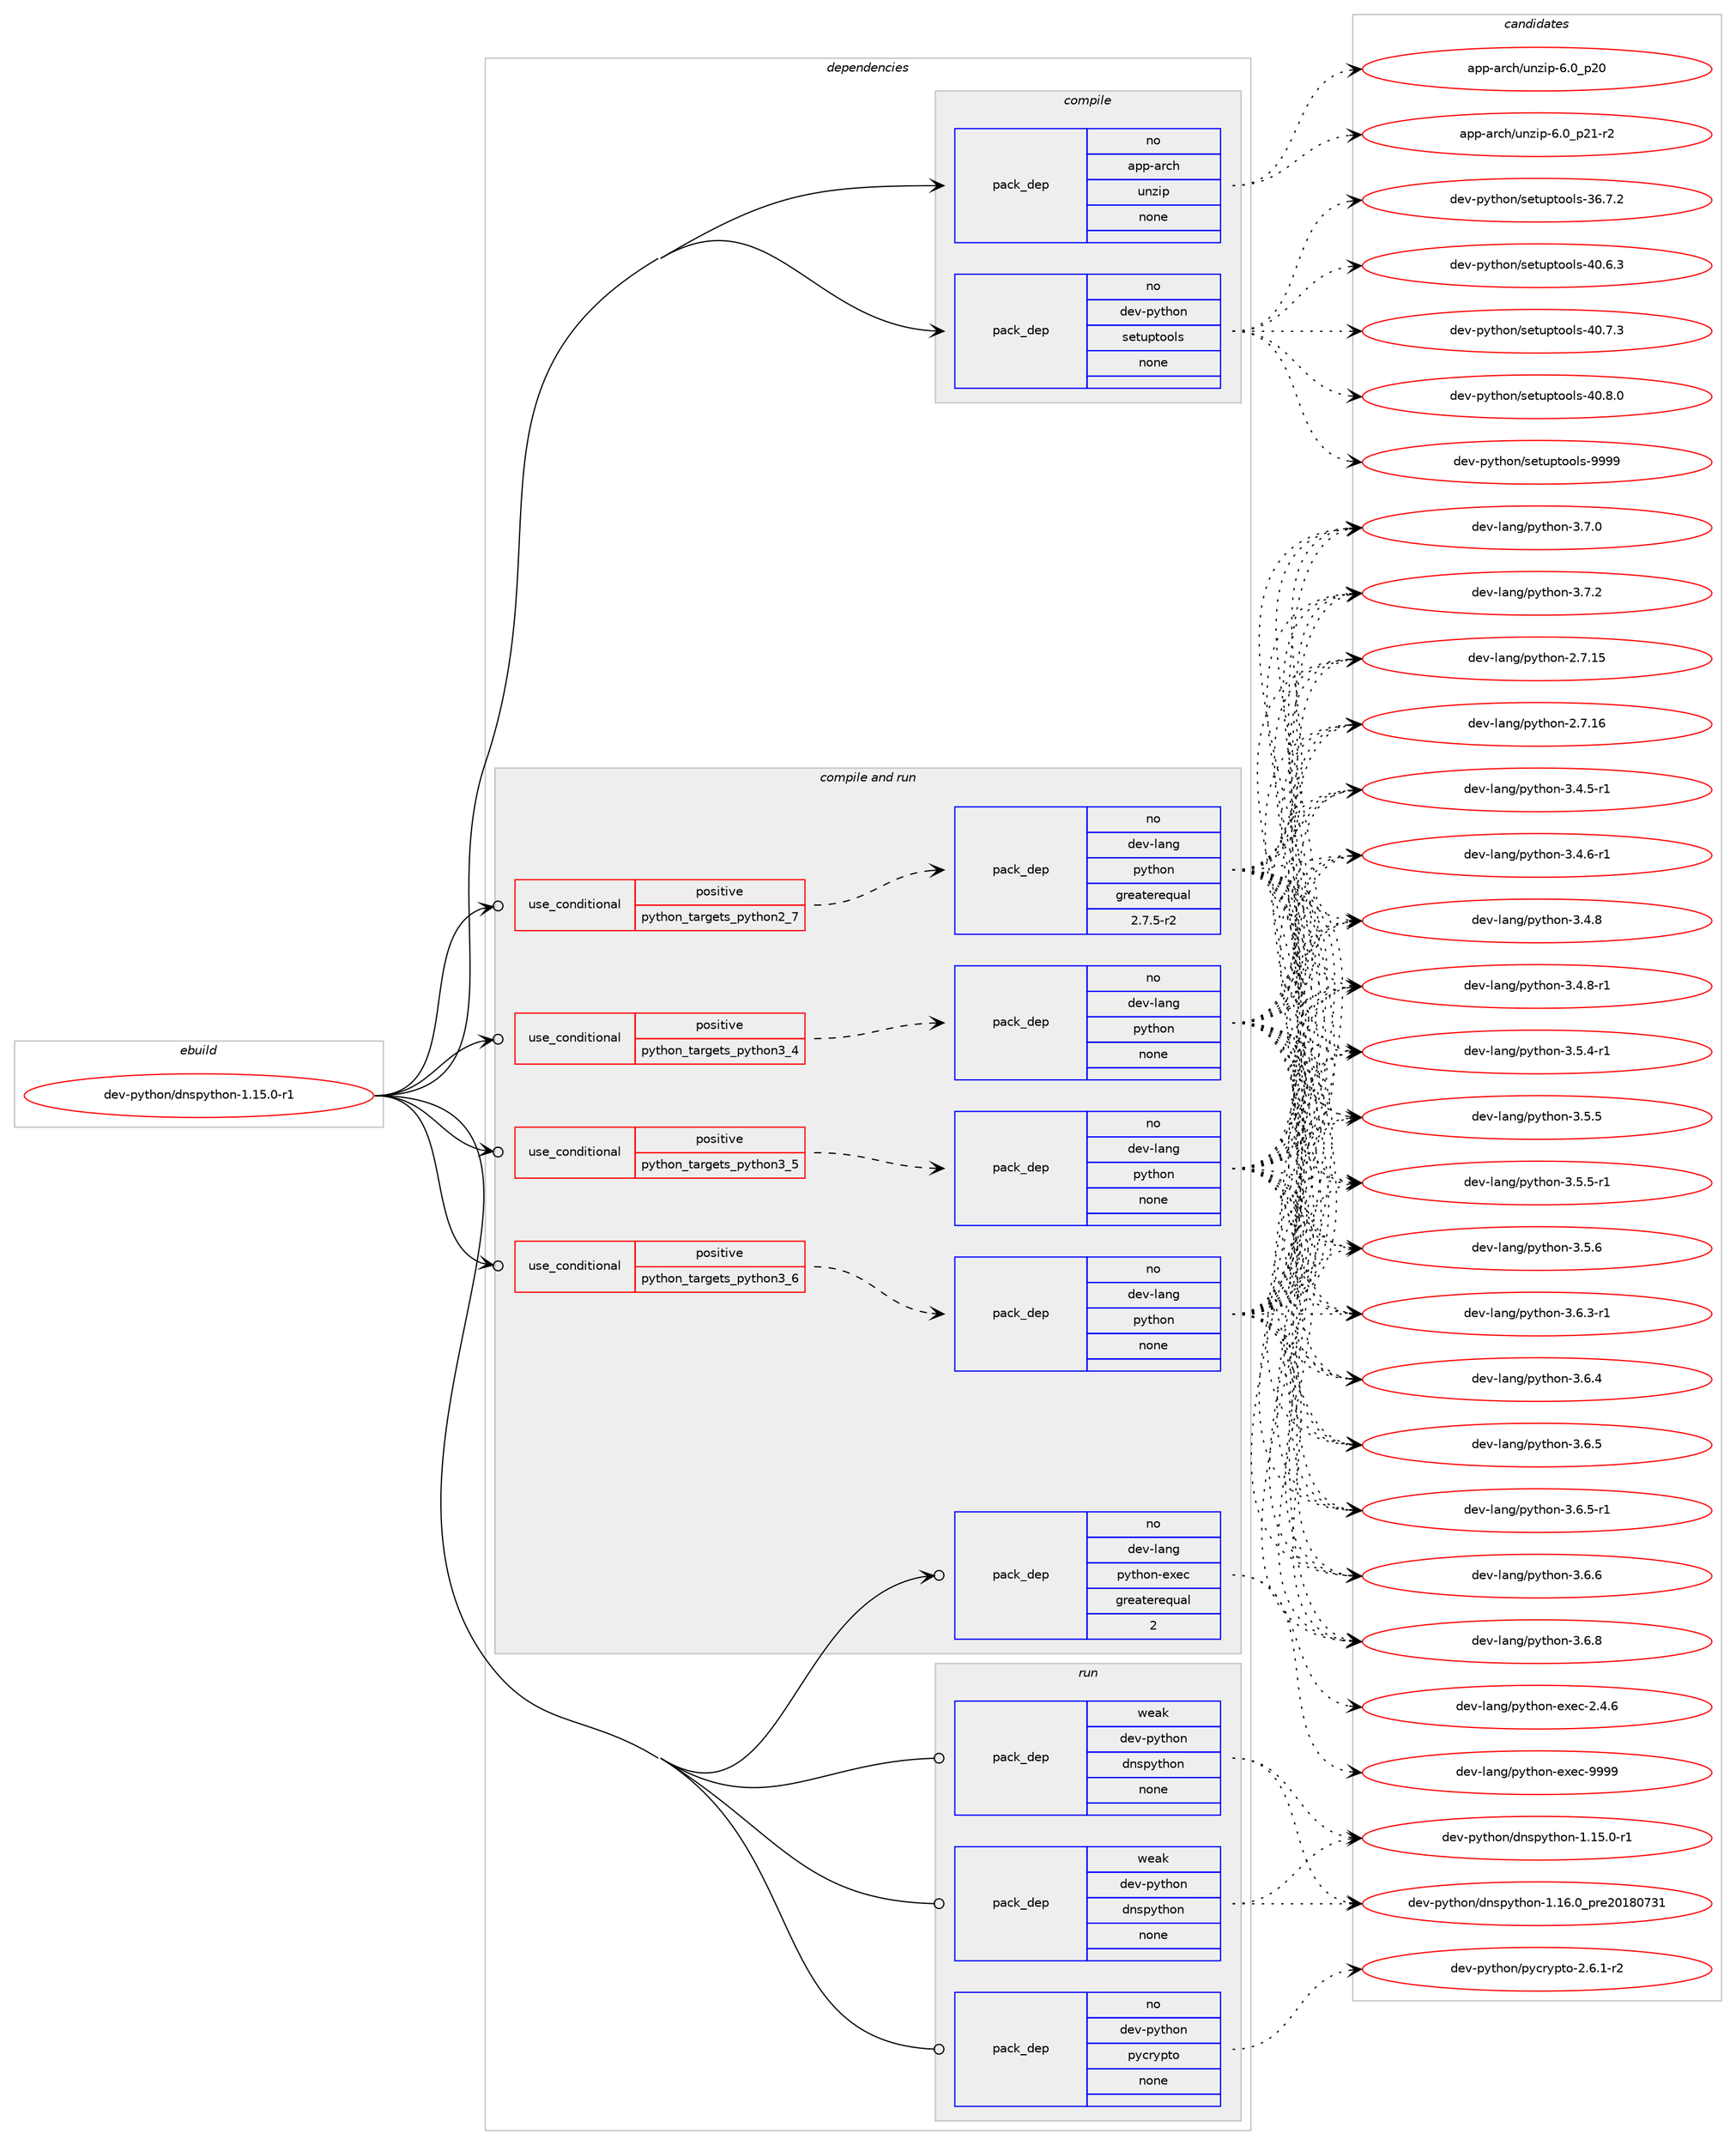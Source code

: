 digraph prolog {

# *************
# Graph options
# *************

newrank=true;
concentrate=true;
compound=true;
graph [rankdir=LR,fontname=Helvetica,fontsize=10,ranksep=1.5];#, ranksep=2.5, nodesep=0.2];
edge  [arrowhead=vee];
node  [fontname=Helvetica,fontsize=10];

# **********
# The ebuild
# **********

subgraph cluster_leftcol {
color=gray;
rank=same;
label=<<i>ebuild</i>>;
id [label="dev-python/dnspython-1.15.0-r1", color=red, width=4, href="../dev-python/dnspython-1.15.0-r1.svg"];
}

# ****************
# The dependencies
# ****************

subgraph cluster_midcol {
color=gray;
label=<<i>dependencies</i>>;
subgraph cluster_compile {
fillcolor="#eeeeee";
style=filled;
label=<<i>compile</i>>;
subgraph pack1009855 {
dependency1406587 [label=<<TABLE BORDER="0" CELLBORDER="1" CELLSPACING="0" CELLPADDING="4" WIDTH="220"><TR><TD ROWSPAN="6" CELLPADDING="30">pack_dep</TD></TR><TR><TD WIDTH="110">no</TD></TR><TR><TD>app-arch</TD></TR><TR><TD>unzip</TD></TR><TR><TD>none</TD></TR><TR><TD></TD></TR></TABLE>>, shape=none, color=blue];
}
id:e -> dependency1406587:w [weight=20,style="solid",arrowhead="vee"];
subgraph pack1009856 {
dependency1406588 [label=<<TABLE BORDER="0" CELLBORDER="1" CELLSPACING="0" CELLPADDING="4" WIDTH="220"><TR><TD ROWSPAN="6" CELLPADDING="30">pack_dep</TD></TR><TR><TD WIDTH="110">no</TD></TR><TR><TD>dev-python</TD></TR><TR><TD>setuptools</TD></TR><TR><TD>none</TD></TR><TR><TD></TD></TR></TABLE>>, shape=none, color=blue];
}
id:e -> dependency1406588:w [weight=20,style="solid",arrowhead="vee"];
}
subgraph cluster_compileandrun {
fillcolor="#eeeeee";
style=filled;
label=<<i>compile and run</i>>;
subgraph cond373476 {
dependency1406589 [label=<<TABLE BORDER="0" CELLBORDER="1" CELLSPACING="0" CELLPADDING="4"><TR><TD ROWSPAN="3" CELLPADDING="10">use_conditional</TD></TR><TR><TD>positive</TD></TR><TR><TD>python_targets_python2_7</TD></TR></TABLE>>, shape=none, color=red];
subgraph pack1009857 {
dependency1406590 [label=<<TABLE BORDER="0" CELLBORDER="1" CELLSPACING="0" CELLPADDING="4" WIDTH="220"><TR><TD ROWSPAN="6" CELLPADDING="30">pack_dep</TD></TR><TR><TD WIDTH="110">no</TD></TR><TR><TD>dev-lang</TD></TR><TR><TD>python</TD></TR><TR><TD>greaterequal</TD></TR><TR><TD>2.7.5-r2</TD></TR></TABLE>>, shape=none, color=blue];
}
dependency1406589:e -> dependency1406590:w [weight=20,style="dashed",arrowhead="vee"];
}
id:e -> dependency1406589:w [weight=20,style="solid",arrowhead="odotvee"];
subgraph cond373477 {
dependency1406591 [label=<<TABLE BORDER="0" CELLBORDER="1" CELLSPACING="0" CELLPADDING="4"><TR><TD ROWSPAN="3" CELLPADDING="10">use_conditional</TD></TR><TR><TD>positive</TD></TR><TR><TD>python_targets_python3_4</TD></TR></TABLE>>, shape=none, color=red];
subgraph pack1009858 {
dependency1406592 [label=<<TABLE BORDER="0" CELLBORDER="1" CELLSPACING="0" CELLPADDING="4" WIDTH="220"><TR><TD ROWSPAN="6" CELLPADDING="30">pack_dep</TD></TR><TR><TD WIDTH="110">no</TD></TR><TR><TD>dev-lang</TD></TR><TR><TD>python</TD></TR><TR><TD>none</TD></TR><TR><TD></TD></TR></TABLE>>, shape=none, color=blue];
}
dependency1406591:e -> dependency1406592:w [weight=20,style="dashed",arrowhead="vee"];
}
id:e -> dependency1406591:w [weight=20,style="solid",arrowhead="odotvee"];
subgraph cond373478 {
dependency1406593 [label=<<TABLE BORDER="0" CELLBORDER="1" CELLSPACING="0" CELLPADDING="4"><TR><TD ROWSPAN="3" CELLPADDING="10">use_conditional</TD></TR><TR><TD>positive</TD></TR><TR><TD>python_targets_python3_5</TD></TR></TABLE>>, shape=none, color=red];
subgraph pack1009859 {
dependency1406594 [label=<<TABLE BORDER="0" CELLBORDER="1" CELLSPACING="0" CELLPADDING="4" WIDTH="220"><TR><TD ROWSPAN="6" CELLPADDING="30">pack_dep</TD></TR><TR><TD WIDTH="110">no</TD></TR><TR><TD>dev-lang</TD></TR><TR><TD>python</TD></TR><TR><TD>none</TD></TR><TR><TD></TD></TR></TABLE>>, shape=none, color=blue];
}
dependency1406593:e -> dependency1406594:w [weight=20,style="dashed",arrowhead="vee"];
}
id:e -> dependency1406593:w [weight=20,style="solid",arrowhead="odotvee"];
subgraph cond373479 {
dependency1406595 [label=<<TABLE BORDER="0" CELLBORDER="1" CELLSPACING="0" CELLPADDING="4"><TR><TD ROWSPAN="3" CELLPADDING="10">use_conditional</TD></TR><TR><TD>positive</TD></TR><TR><TD>python_targets_python3_6</TD></TR></TABLE>>, shape=none, color=red];
subgraph pack1009860 {
dependency1406596 [label=<<TABLE BORDER="0" CELLBORDER="1" CELLSPACING="0" CELLPADDING="4" WIDTH="220"><TR><TD ROWSPAN="6" CELLPADDING="30">pack_dep</TD></TR><TR><TD WIDTH="110">no</TD></TR><TR><TD>dev-lang</TD></TR><TR><TD>python</TD></TR><TR><TD>none</TD></TR><TR><TD></TD></TR></TABLE>>, shape=none, color=blue];
}
dependency1406595:e -> dependency1406596:w [weight=20,style="dashed",arrowhead="vee"];
}
id:e -> dependency1406595:w [weight=20,style="solid",arrowhead="odotvee"];
subgraph pack1009861 {
dependency1406597 [label=<<TABLE BORDER="0" CELLBORDER="1" CELLSPACING="0" CELLPADDING="4" WIDTH="220"><TR><TD ROWSPAN="6" CELLPADDING="30">pack_dep</TD></TR><TR><TD WIDTH="110">no</TD></TR><TR><TD>dev-lang</TD></TR><TR><TD>python-exec</TD></TR><TR><TD>greaterequal</TD></TR><TR><TD>2</TD></TR></TABLE>>, shape=none, color=blue];
}
id:e -> dependency1406597:w [weight=20,style="solid",arrowhead="odotvee"];
}
subgraph cluster_run {
fillcolor="#eeeeee";
style=filled;
label=<<i>run</i>>;
subgraph pack1009862 {
dependency1406598 [label=<<TABLE BORDER="0" CELLBORDER="1" CELLSPACING="0" CELLPADDING="4" WIDTH="220"><TR><TD ROWSPAN="6" CELLPADDING="30">pack_dep</TD></TR><TR><TD WIDTH="110">no</TD></TR><TR><TD>dev-python</TD></TR><TR><TD>pycrypto</TD></TR><TR><TD>none</TD></TR><TR><TD></TD></TR></TABLE>>, shape=none, color=blue];
}
id:e -> dependency1406598:w [weight=20,style="solid",arrowhead="odot"];
subgraph pack1009863 {
dependency1406599 [label=<<TABLE BORDER="0" CELLBORDER="1" CELLSPACING="0" CELLPADDING="4" WIDTH="220"><TR><TD ROWSPAN="6" CELLPADDING="30">pack_dep</TD></TR><TR><TD WIDTH="110">weak</TD></TR><TR><TD>dev-python</TD></TR><TR><TD>dnspython</TD></TR><TR><TD>none</TD></TR><TR><TD></TD></TR></TABLE>>, shape=none, color=blue];
}
id:e -> dependency1406599:w [weight=20,style="solid",arrowhead="odot"];
subgraph pack1009864 {
dependency1406600 [label=<<TABLE BORDER="0" CELLBORDER="1" CELLSPACING="0" CELLPADDING="4" WIDTH="220"><TR><TD ROWSPAN="6" CELLPADDING="30">pack_dep</TD></TR><TR><TD WIDTH="110">weak</TD></TR><TR><TD>dev-python</TD></TR><TR><TD>dnspython</TD></TR><TR><TD>none</TD></TR><TR><TD></TD></TR></TABLE>>, shape=none, color=blue];
}
id:e -> dependency1406600:w [weight=20,style="solid",arrowhead="odot"];
}
}

# **************
# The candidates
# **************

subgraph cluster_choices {
rank=same;
color=gray;
label=<<i>candidates</i>>;

subgraph choice1009855 {
color=black;
nodesep=1;
choice971121124597114991044711711012210511245544648951125048 [label="app-arch/unzip-6.0_p20", color=red, width=4,href="../app-arch/unzip-6.0_p20.svg"];
choice9711211245971149910447117110122105112455446489511250494511450 [label="app-arch/unzip-6.0_p21-r2", color=red, width=4,href="../app-arch/unzip-6.0_p21-r2.svg"];
dependency1406587:e -> choice971121124597114991044711711012210511245544648951125048:w [style=dotted,weight="100"];
dependency1406587:e -> choice9711211245971149910447117110122105112455446489511250494511450:w [style=dotted,weight="100"];
}
subgraph choice1009856 {
color=black;
nodesep=1;
choice100101118451121211161041111104711510111611711211611111110811545515446554650 [label="dev-python/setuptools-36.7.2", color=red, width=4,href="../dev-python/setuptools-36.7.2.svg"];
choice100101118451121211161041111104711510111611711211611111110811545524846544651 [label="dev-python/setuptools-40.6.3", color=red, width=4,href="../dev-python/setuptools-40.6.3.svg"];
choice100101118451121211161041111104711510111611711211611111110811545524846554651 [label="dev-python/setuptools-40.7.3", color=red, width=4,href="../dev-python/setuptools-40.7.3.svg"];
choice100101118451121211161041111104711510111611711211611111110811545524846564648 [label="dev-python/setuptools-40.8.0", color=red, width=4,href="../dev-python/setuptools-40.8.0.svg"];
choice10010111845112121116104111110471151011161171121161111111081154557575757 [label="dev-python/setuptools-9999", color=red, width=4,href="../dev-python/setuptools-9999.svg"];
dependency1406588:e -> choice100101118451121211161041111104711510111611711211611111110811545515446554650:w [style=dotted,weight="100"];
dependency1406588:e -> choice100101118451121211161041111104711510111611711211611111110811545524846544651:w [style=dotted,weight="100"];
dependency1406588:e -> choice100101118451121211161041111104711510111611711211611111110811545524846554651:w [style=dotted,weight="100"];
dependency1406588:e -> choice100101118451121211161041111104711510111611711211611111110811545524846564648:w [style=dotted,weight="100"];
dependency1406588:e -> choice10010111845112121116104111110471151011161171121161111111081154557575757:w [style=dotted,weight="100"];
}
subgraph choice1009857 {
color=black;
nodesep=1;
choice10010111845108971101034711212111610411111045504655464953 [label="dev-lang/python-2.7.15", color=red, width=4,href="../dev-lang/python-2.7.15.svg"];
choice10010111845108971101034711212111610411111045504655464954 [label="dev-lang/python-2.7.16", color=red, width=4,href="../dev-lang/python-2.7.16.svg"];
choice1001011184510897110103471121211161041111104551465246534511449 [label="dev-lang/python-3.4.5-r1", color=red, width=4,href="../dev-lang/python-3.4.5-r1.svg"];
choice1001011184510897110103471121211161041111104551465246544511449 [label="dev-lang/python-3.4.6-r1", color=red, width=4,href="../dev-lang/python-3.4.6-r1.svg"];
choice100101118451089711010347112121116104111110455146524656 [label="dev-lang/python-3.4.8", color=red, width=4,href="../dev-lang/python-3.4.8.svg"];
choice1001011184510897110103471121211161041111104551465246564511449 [label="dev-lang/python-3.4.8-r1", color=red, width=4,href="../dev-lang/python-3.4.8-r1.svg"];
choice1001011184510897110103471121211161041111104551465346524511449 [label="dev-lang/python-3.5.4-r1", color=red, width=4,href="../dev-lang/python-3.5.4-r1.svg"];
choice100101118451089711010347112121116104111110455146534653 [label="dev-lang/python-3.5.5", color=red, width=4,href="../dev-lang/python-3.5.5.svg"];
choice1001011184510897110103471121211161041111104551465346534511449 [label="dev-lang/python-3.5.5-r1", color=red, width=4,href="../dev-lang/python-3.5.5-r1.svg"];
choice100101118451089711010347112121116104111110455146534654 [label="dev-lang/python-3.5.6", color=red, width=4,href="../dev-lang/python-3.5.6.svg"];
choice1001011184510897110103471121211161041111104551465446514511449 [label="dev-lang/python-3.6.3-r1", color=red, width=4,href="../dev-lang/python-3.6.3-r1.svg"];
choice100101118451089711010347112121116104111110455146544652 [label="dev-lang/python-3.6.4", color=red, width=4,href="../dev-lang/python-3.6.4.svg"];
choice100101118451089711010347112121116104111110455146544653 [label="dev-lang/python-3.6.5", color=red, width=4,href="../dev-lang/python-3.6.5.svg"];
choice1001011184510897110103471121211161041111104551465446534511449 [label="dev-lang/python-3.6.5-r1", color=red, width=4,href="../dev-lang/python-3.6.5-r1.svg"];
choice100101118451089711010347112121116104111110455146544654 [label="dev-lang/python-3.6.6", color=red, width=4,href="../dev-lang/python-3.6.6.svg"];
choice100101118451089711010347112121116104111110455146544656 [label="dev-lang/python-3.6.8", color=red, width=4,href="../dev-lang/python-3.6.8.svg"];
choice100101118451089711010347112121116104111110455146554648 [label="dev-lang/python-3.7.0", color=red, width=4,href="../dev-lang/python-3.7.0.svg"];
choice100101118451089711010347112121116104111110455146554650 [label="dev-lang/python-3.7.2", color=red, width=4,href="../dev-lang/python-3.7.2.svg"];
dependency1406590:e -> choice10010111845108971101034711212111610411111045504655464953:w [style=dotted,weight="100"];
dependency1406590:e -> choice10010111845108971101034711212111610411111045504655464954:w [style=dotted,weight="100"];
dependency1406590:e -> choice1001011184510897110103471121211161041111104551465246534511449:w [style=dotted,weight="100"];
dependency1406590:e -> choice1001011184510897110103471121211161041111104551465246544511449:w [style=dotted,weight="100"];
dependency1406590:e -> choice100101118451089711010347112121116104111110455146524656:w [style=dotted,weight="100"];
dependency1406590:e -> choice1001011184510897110103471121211161041111104551465246564511449:w [style=dotted,weight="100"];
dependency1406590:e -> choice1001011184510897110103471121211161041111104551465346524511449:w [style=dotted,weight="100"];
dependency1406590:e -> choice100101118451089711010347112121116104111110455146534653:w [style=dotted,weight="100"];
dependency1406590:e -> choice1001011184510897110103471121211161041111104551465346534511449:w [style=dotted,weight="100"];
dependency1406590:e -> choice100101118451089711010347112121116104111110455146534654:w [style=dotted,weight="100"];
dependency1406590:e -> choice1001011184510897110103471121211161041111104551465446514511449:w [style=dotted,weight="100"];
dependency1406590:e -> choice100101118451089711010347112121116104111110455146544652:w [style=dotted,weight="100"];
dependency1406590:e -> choice100101118451089711010347112121116104111110455146544653:w [style=dotted,weight="100"];
dependency1406590:e -> choice1001011184510897110103471121211161041111104551465446534511449:w [style=dotted,weight="100"];
dependency1406590:e -> choice100101118451089711010347112121116104111110455146544654:w [style=dotted,weight="100"];
dependency1406590:e -> choice100101118451089711010347112121116104111110455146544656:w [style=dotted,weight="100"];
dependency1406590:e -> choice100101118451089711010347112121116104111110455146554648:w [style=dotted,weight="100"];
dependency1406590:e -> choice100101118451089711010347112121116104111110455146554650:w [style=dotted,weight="100"];
}
subgraph choice1009858 {
color=black;
nodesep=1;
choice10010111845108971101034711212111610411111045504655464953 [label="dev-lang/python-2.7.15", color=red, width=4,href="../dev-lang/python-2.7.15.svg"];
choice10010111845108971101034711212111610411111045504655464954 [label="dev-lang/python-2.7.16", color=red, width=4,href="../dev-lang/python-2.7.16.svg"];
choice1001011184510897110103471121211161041111104551465246534511449 [label="dev-lang/python-3.4.5-r1", color=red, width=4,href="../dev-lang/python-3.4.5-r1.svg"];
choice1001011184510897110103471121211161041111104551465246544511449 [label="dev-lang/python-3.4.6-r1", color=red, width=4,href="../dev-lang/python-3.4.6-r1.svg"];
choice100101118451089711010347112121116104111110455146524656 [label="dev-lang/python-3.4.8", color=red, width=4,href="../dev-lang/python-3.4.8.svg"];
choice1001011184510897110103471121211161041111104551465246564511449 [label="dev-lang/python-3.4.8-r1", color=red, width=4,href="../dev-lang/python-3.4.8-r1.svg"];
choice1001011184510897110103471121211161041111104551465346524511449 [label="dev-lang/python-3.5.4-r1", color=red, width=4,href="../dev-lang/python-3.5.4-r1.svg"];
choice100101118451089711010347112121116104111110455146534653 [label="dev-lang/python-3.5.5", color=red, width=4,href="../dev-lang/python-3.5.5.svg"];
choice1001011184510897110103471121211161041111104551465346534511449 [label="dev-lang/python-3.5.5-r1", color=red, width=4,href="../dev-lang/python-3.5.5-r1.svg"];
choice100101118451089711010347112121116104111110455146534654 [label="dev-lang/python-3.5.6", color=red, width=4,href="../dev-lang/python-3.5.6.svg"];
choice1001011184510897110103471121211161041111104551465446514511449 [label="dev-lang/python-3.6.3-r1", color=red, width=4,href="../dev-lang/python-3.6.3-r1.svg"];
choice100101118451089711010347112121116104111110455146544652 [label="dev-lang/python-3.6.4", color=red, width=4,href="../dev-lang/python-3.6.4.svg"];
choice100101118451089711010347112121116104111110455146544653 [label="dev-lang/python-3.6.5", color=red, width=4,href="../dev-lang/python-3.6.5.svg"];
choice1001011184510897110103471121211161041111104551465446534511449 [label="dev-lang/python-3.6.5-r1", color=red, width=4,href="../dev-lang/python-3.6.5-r1.svg"];
choice100101118451089711010347112121116104111110455146544654 [label="dev-lang/python-3.6.6", color=red, width=4,href="../dev-lang/python-3.6.6.svg"];
choice100101118451089711010347112121116104111110455146544656 [label="dev-lang/python-3.6.8", color=red, width=4,href="../dev-lang/python-3.6.8.svg"];
choice100101118451089711010347112121116104111110455146554648 [label="dev-lang/python-3.7.0", color=red, width=4,href="../dev-lang/python-3.7.0.svg"];
choice100101118451089711010347112121116104111110455146554650 [label="dev-lang/python-3.7.2", color=red, width=4,href="../dev-lang/python-3.7.2.svg"];
dependency1406592:e -> choice10010111845108971101034711212111610411111045504655464953:w [style=dotted,weight="100"];
dependency1406592:e -> choice10010111845108971101034711212111610411111045504655464954:w [style=dotted,weight="100"];
dependency1406592:e -> choice1001011184510897110103471121211161041111104551465246534511449:w [style=dotted,weight="100"];
dependency1406592:e -> choice1001011184510897110103471121211161041111104551465246544511449:w [style=dotted,weight="100"];
dependency1406592:e -> choice100101118451089711010347112121116104111110455146524656:w [style=dotted,weight="100"];
dependency1406592:e -> choice1001011184510897110103471121211161041111104551465246564511449:w [style=dotted,weight="100"];
dependency1406592:e -> choice1001011184510897110103471121211161041111104551465346524511449:w [style=dotted,weight="100"];
dependency1406592:e -> choice100101118451089711010347112121116104111110455146534653:w [style=dotted,weight="100"];
dependency1406592:e -> choice1001011184510897110103471121211161041111104551465346534511449:w [style=dotted,weight="100"];
dependency1406592:e -> choice100101118451089711010347112121116104111110455146534654:w [style=dotted,weight="100"];
dependency1406592:e -> choice1001011184510897110103471121211161041111104551465446514511449:w [style=dotted,weight="100"];
dependency1406592:e -> choice100101118451089711010347112121116104111110455146544652:w [style=dotted,weight="100"];
dependency1406592:e -> choice100101118451089711010347112121116104111110455146544653:w [style=dotted,weight="100"];
dependency1406592:e -> choice1001011184510897110103471121211161041111104551465446534511449:w [style=dotted,weight="100"];
dependency1406592:e -> choice100101118451089711010347112121116104111110455146544654:w [style=dotted,weight="100"];
dependency1406592:e -> choice100101118451089711010347112121116104111110455146544656:w [style=dotted,weight="100"];
dependency1406592:e -> choice100101118451089711010347112121116104111110455146554648:w [style=dotted,weight="100"];
dependency1406592:e -> choice100101118451089711010347112121116104111110455146554650:w [style=dotted,weight="100"];
}
subgraph choice1009859 {
color=black;
nodesep=1;
choice10010111845108971101034711212111610411111045504655464953 [label="dev-lang/python-2.7.15", color=red, width=4,href="../dev-lang/python-2.7.15.svg"];
choice10010111845108971101034711212111610411111045504655464954 [label="dev-lang/python-2.7.16", color=red, width=4,href="../dev-lang/python-2.7.16.svg"];
choice1001011184510897110103471121211161041111104551465246534511449 [label="dev-lang/python-3.4.5-r1", color=red, width=4,href="../dev-lang/python-3.4.5-r1.svg"];
choice1001011184510897110103471121211161041111104551465246544511449 [label="dev-lang/python-3.4.6-r1", color=red, width=4,href="../dev-lang/python-3.4.6-r1.svg"];
choice100101118451089711010347112121116104111110455146524656 [label="dev-lang/python-3.4.8", color=red, width=4,href="../dev-lang/python-3.4.8.svg"];
choice1001011184510897110103471121211161041111104551465246564511449 [label="dev-lang/python-3.4.8-r1", color=red, width=4,href="../dev-lang/python-3.4.8-r1.svg"];
choice1001011184510897110103471121211161041111104551465346524511449 [label="dev-lang/python-3.5.4-r1", color=red, width=4,href="../dev-lang/python-3.5.4-r1.svg"];
choice100101118451089711010347112121116104111110455146534653 [label="dev-lang/python-3.5.5", color=red, width=4,href="../dev-lang/python-3.5.5.svg"];
choice1001011184510897110103471121211161041111104551465346534511449 [label="dev-lang/python-3.5.5-r1", color=red, width=4,href="../dev-lang/python-3.5.5-r1.svg"];
choice100101118451089711010347112121116104111110455146534654 [label="dev-lang/python-3.5.6", color=red, width=4,href="../dev-lang/python-3.5.6.svg"];
choice1001011184510897110103471121211161041111104551465446514511449 [label="dev-lang/python-3.6.3-r1", color=red, width=4,href="../dev-lang/python-3.6.3-r1.svg"];
choice100101118451089711010347112121116104111110455146544652 [label="dev-lang/python-3.6.4", color=red, width=4,href="../dev-lang/python-3.6.4.svg"];
choice100101118451089711010347112121116104111110455146544653 [label="dev-lang/python-3.6.5", color=red, width=4,href="../dev-lang/python-3.6.5.svg"];
choice1001011184510897110103471121211161041111104551465446534511449 [label="dev-lang/python-3.6.5-r1", color=red, width=4,href="../dev-lang/python-3.6.5-r1.svg"];
choice100101118451089711010347112121116104111110455146544654 [label="dev-lang/python-3.6.6", color=red, width=4,href="../dev-lang/python-3.6.6.svg"];
choice100101118451089711010347112121116104111110455146544656 [label="dev-lang/python-3.6.8", color=red, width=4,href="../dev-lang/python-3.6.8.svg"];
choice100101118451089711010347112121116104111110455146554648 [label="dev-lang/python-3.7.0", color=red, width=4,href="../dev-lang/python-3.7.0.svg"];
choice100101118451089711010347112121116104111110455146554650 [label="dev-lang/python-3.7.2", color=red, width=4,href="../dev-lang/python-3.7.2.svg"];
dependency1406594:e -> choice10010111845108971101034711212111610411111045504655464953:w [style=dotted,weight="100"];
dependency1406594:e -> choice10010111845108971101034711212111610411111045504655464954:w [style=dotted,weight="100"];
dependency1406594:e -> choice1001011184510897110103471121211161041111104551465246534511449:w [style=dotted,weight="100"];
dependency1406594:e -> choice1001011184510897110103471121211161041111104551465246544511449:w [style=dotted,weight="100"];
dependency1406594:e -> choice100101118451089711010347112121116104111110455146524656:w [style=dotted,weight="100"];
dependency1406594:e -> choice1001011184510897110103471121211161041111104551465246564511449:w [style=dotted,weight="100"];
dependency1406594:e -> choice1001011184510897110103471121211161041111104551465346524511449:w [style=dotted,weight="100"];
dependency1406594:e -> choice100101118451089711010347112121116104111110455146534653:w [style=dotted,weight="100"];
dependency1406594:e -> choice1001011184510897110103471121211161041111104551465346534511449:w [style=dotted,weight="100"];
dependency1406594:e -> choice100101118451089711010347112121116104111110455146534654:w [style=dotted,weight="100"];
dependency1406594:e -> choice1001011184510897110103471121211161041111104551465446514511449:w [style=dotted,weight="100"];
dependency1406594:e -> choice100101118451089711010347112121116104111110455146544652:w [style=dotted,weight="100"];
dependency1406594:e -> choice100101118451089711010347112121116104111110455146544653:w [style=dotted,weight="100"];
dependency1406594:e -> choice1001011184510897110103471121211161041111104551465446534511449:w [style=dotted,weight="100"];
dependency1406594:e -> choice100101118451089711010347112121116104111110455146544654:w [style=dotted,weight="100"];
dependency1406594:e -> choice100101118451089711010347112121116104111110455146544656:w [style=dotted,weight="100"];
dependency1406594:e -> choice100101118451089711010347112121116104111110455146554648:w [style=dotted,weight="100"];
dependency1406594:e -> choice100101118451089711010347112121116104111110455146554650:w [style=dotted,weight="100"];
}
subgraph choice1009860 {
color=black;
nodesep=1;
choice10010111845108971101034711212111610411111045504655464953 [label="dev-lang/python-2.7.15", color=red, width=4,href="../dev-lang/python-2.7.15.svg"];
choice10010111845108971101034711212111610411111045504655464954 [label="dev-lang/python-2.7.16", color=red, width=4,href="../dev-lang/python-2.7.16.svg"];
choice1001011184510897110103471121211161041111104551465246534511449 [label="dev-lang/python-3.4.5-r1", color=red, width=4,href="../dev-lang/python-3.4.5-r1.svg"];
choice1001011184510897110103471121211161041111104551465246544511449 [label="dev-lang/python-3.4.6-r1", color=red, width=4,href="../dev-lang/python-3.4.6-r1.svg"];
choice100101118451089711010347112121116104111110455146524656 [label="dev-lang/python-3.4.8", color=red, width=4,href="../dev-lang/python-3.4.8.svg"];
choice1001011184510897110103471121211161041111104551465246564511449 [label="dev-lang/python-3.4.8-r1", color=red, width=4,href="../dev-lang/python-3.4.8-r1.svg"];
choice1001011184510897110103471121211161041111104551465346524511449 [label="dev-lang/python-3.5.4-r1", color=red, width=4,href="../dev-lang/python-3.5.4-r1.svg"];
choice100101118451089711010347112121116104111110455146534653 [label="dev-lang/python-3.5.5", color=red, width=4,href="../dev-lang/python-3.5.5.svg"];
choice1001011184510897110103471121211161041111104551465346534511449 [label="dev-lang/python-3.5.5-r1", color=red, width=4,href="../dev-lang/python-3.5.5-r1.svg"];
choice100101118451089711010347112121116104111110455146534654 [label="dev-lang/python-3.5.6", color=red, width=4,href="../dev-lang/python-3.5.6.svg"];
choice1001011184510897110103471121211161041111104551465446514511449 [label="dev-lang/python-3.6.3-r1", color=red, width=4,href="../dev-lang/python-3.6.3-r1.svg"];
choice100101118451089711010347112121116104111110455146544652 [label="dev-lang/python-3.6.4", color=red, width=4,href="../dev-lang/python-3.6.4.svg"];
choice100101118451089711010347112121116104111110455146544653 [label="dev-lang/python-3.6.5", color=red, width=4,href="../dev-lang/python-3.6.5.svg"];
choice1001011184510897110103471121211161041111104551465446534511449 [label="dev-lang/python-3.6.5-r1", color=red, width=4,href="../dev-lang/python-3.6.5-r1.svg"];
choice100101118451089711010347112121116104111110455146544654 [label="dev-lang/python-3.6.6", color=red, width=4,href="../dev-lang/python-3.6.6.svg"];
choice100101118451089711010347112121116104111110455146544656 [label="dev-lang/python-3.6.8", color=red, width=4,href="../dev-lang/python-3.6.8.svg"];
choice100101118451089711010347112121116104111110455146554648 [label="dev-lang/python-3.7.0", color=red, width=4,href="../dev-lang/python-3.7.0.svg"];
choice100101118451089711010347112121116104111110455146554650 [label="dev-lang/python-3.7.2", color=red, width=4,href="../dev-lang/python-3.7.2.svg"];
dependency1406596:e -> choice10010111845108971101034711212111610411111045504655464953:w [style=dotted,weight="100"];
dependency1406596:e -> choice10010111845108971101034711212111610411111045504655464954:w [style=dotted,weight="100"];
dependency1406596:e -> choice1001011184510897110103471121211161041111104551465246534511449:w [style=dotted,weight="100"];
dependency1406596:e -> choice1001011184510897110103471121211161041111104551465246544511449:w [style=dotted,weight="100"];
dependency1406596:e -> choice100101118451089711010347112121116104111110455146524656:w [style=dotted,weight="100"];
dependency1406596:e -> choice1001011184510897110103471121211161041111104551465246564511449:w [style=dotted,weight="100"];
dependency1406596:e -> choice1001011184510897110103471121211161041111104551465346524511449:w [style=dotted,weight="100"];
dependency1406596:e -> choice100101118451089711010347112121116104111110455146534653:w [style=dotted,weight="100"];
dependency1406596:e -> choice1001011184510897110103471121211161041111104551465346534511449:w [style=dotted,weight="100"];
dependency1406596:e -> choice100101118451089711010347112121116104111110455146534654:w [style=dotted,weight="100"];
dependency1406596:e -> choice1001011184510897110103471121211161041111104551465446514511449:w [style=dotted,weight="100"];
dependency1406596:e -> choice100101118451089711010347112121116104111110455146544652:w [style=dotted,weight="100"];
dependency1406596:e -> choice100101118451089711010347112121116104111110455146544653:w [style=dotted,weight="100"];
dependency1406596:e -> choice1001011184510897110103471121211161041111104551465446534511449:w [style=dotted,weight="100"];
dependency1406596:e -> choice100101118451089711010347112121116104111110455146544654:w [style=dotted,weight="100"];
dependency1406596:e -> choice100101118451089711010347112121116104111110455146544656:w [style=dotted,weight="100"];
dependency1406596:e -> choice100101118451089711010347112121116104111110455146554648:w [style=dotted,weight="100"];
dependency1406596:e -> choice100101118451089711010347112121116104111110455146554650:w [style=dotted,weight="100"];
}
subgraph choice1009861 {
color=black;
nodesep=1;
choice1001011184510897110103471121211161041111104510112010199455046524654 [label="dev-lang/python-exec-2.4.6", color=red, width=4,href="../dev-lang/python-exec-2.4.6.svg"];
choice10010111845108971101034711212111610411111045101120101994557575757 [label="dev-lang/python-exec-9999", color=red, width=4,href="../dev-lang/python-exec-9999.svg"];
dependency1406597:e -> choice1001011184510897110103471121211161041111104510112010199455046524654:w [style=dotted,weight="100"];
dependency1406597:e -> choice10010111845108971101034711212111610411111045101120101994557575757:w [style=dotted,weight="100"];
}
subgraph choice1009862 {
color=black;
nodesep=1;
choice1001011184511212111610411111047112121991141211121161114550465446494511450 [label="dev-python/pycrypto-2.6.1-r2", color=red, width=4,href="../dev-python/pycrypto-2.6.1-r2.svg"];
dependency1406598:e -> choice1001011184511212111610411111047112121991141211121161114550465446494511450:w [style=dotted,weight="100"];
}
subgraph choice1009863 {
color=black;
nodesep=1;
choice1001011184511212111610411111047100110115112121116104111110454946495346484511449 [label="dev-python/dnspython-1.15.0-r1", color=red, width=4,href="../dev-python/dnspython-1.15.0-r1.svg"];
choice100101118451121211161041111104710011011511212111610411111045494649544648951121141015048495648555149 [label="dev-python/dnspython-1.16.0_pre20180731", color=red, width=4,href="../dev-python/dnspython-1.16.0_pre20180731.svg"];
dependency1406599:e -> choice1001011184511212111610411111047100110115112121116104111110454946495346484511449:w [style=dotted,weight="100"];
dependency1406599:e -> choice100101118451121211161041111104710011011511212111610411111045494649544648951121141015048495648555149:w [style=dotted,weight="100"];
}
subgraph choice1009864 {
color=black;
nodesep=1;
choice1001011184511212111610411111047100110115112121116104111110454946495346484511449 [label="dev-python/dnspython-1.15.0-r1", color=red, width=4,href="../dev-python/dnspython-1.15.0-r1.svg"];
choice100101118451121211161041111104710011011511212111610411111045494649544648951121141015048495648555149 [label="dev-python/dnspython-1.16.0_pre20180731", color=red, width=4,href="../dev-python/dnspython-1.16.0_pre20180731.svg"];
dependency1406600:e -> choice1001011184511212111610411111047100110115112121116104111110454946495346484511449:w [style=dotted,weight="100"];
dependency1406600:e -> choice100101118451121211161041111104710011011511212111610411111045494649544648951121141015048495648555149:w [style=dotted,weight="100"];
}
}

}
